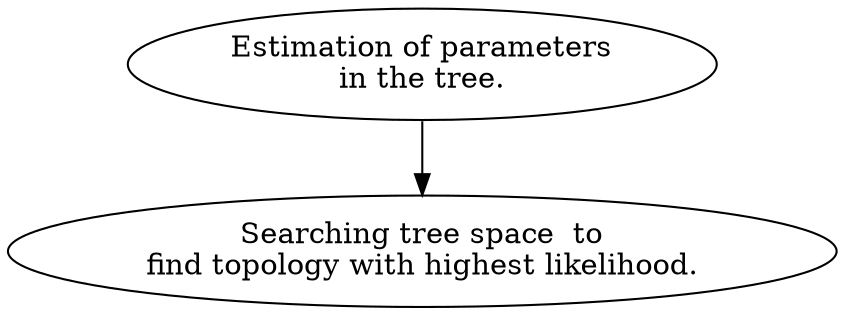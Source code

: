 digraph { 
	a[label="Estimation of parameters\nin the tree."];
	b[label="Searching tree space  to\nfind topology with highest likelihood."];
	a -> b;	
}

	